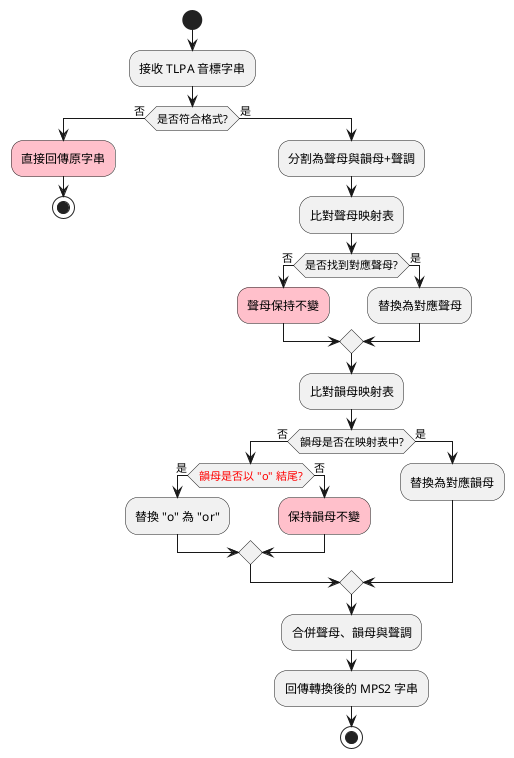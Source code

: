 @startuml
start
:接收 TLPA 音標字串;
if (是否符合格式?) then (否)
  #pink:直接回傳原字串;
  stop
else (是)
  :分割為聲母與韻母+聲調;
  :比對聲母映射表;
  if (是否找到對應聲母?) then (否)
    #pink:聲母保持不變;
  else (是)
    :替換為對應聲母;
  endif
  :比對韻母映射表;
  if (韻母是否在映射表中?) then (否)
    if (<color:red>韻母是否以 "o" 結尾?) then (是)
      :替換 "o" 為 "or";
    else (否)
      #pink:保持韻母不變;
    endif
  else (是)
    :替換為對應韻母;
  endif
  :合併聲母、韻母與聲調;
  :回傳轉換後的 MPS2 字串;
  stop
@enduml